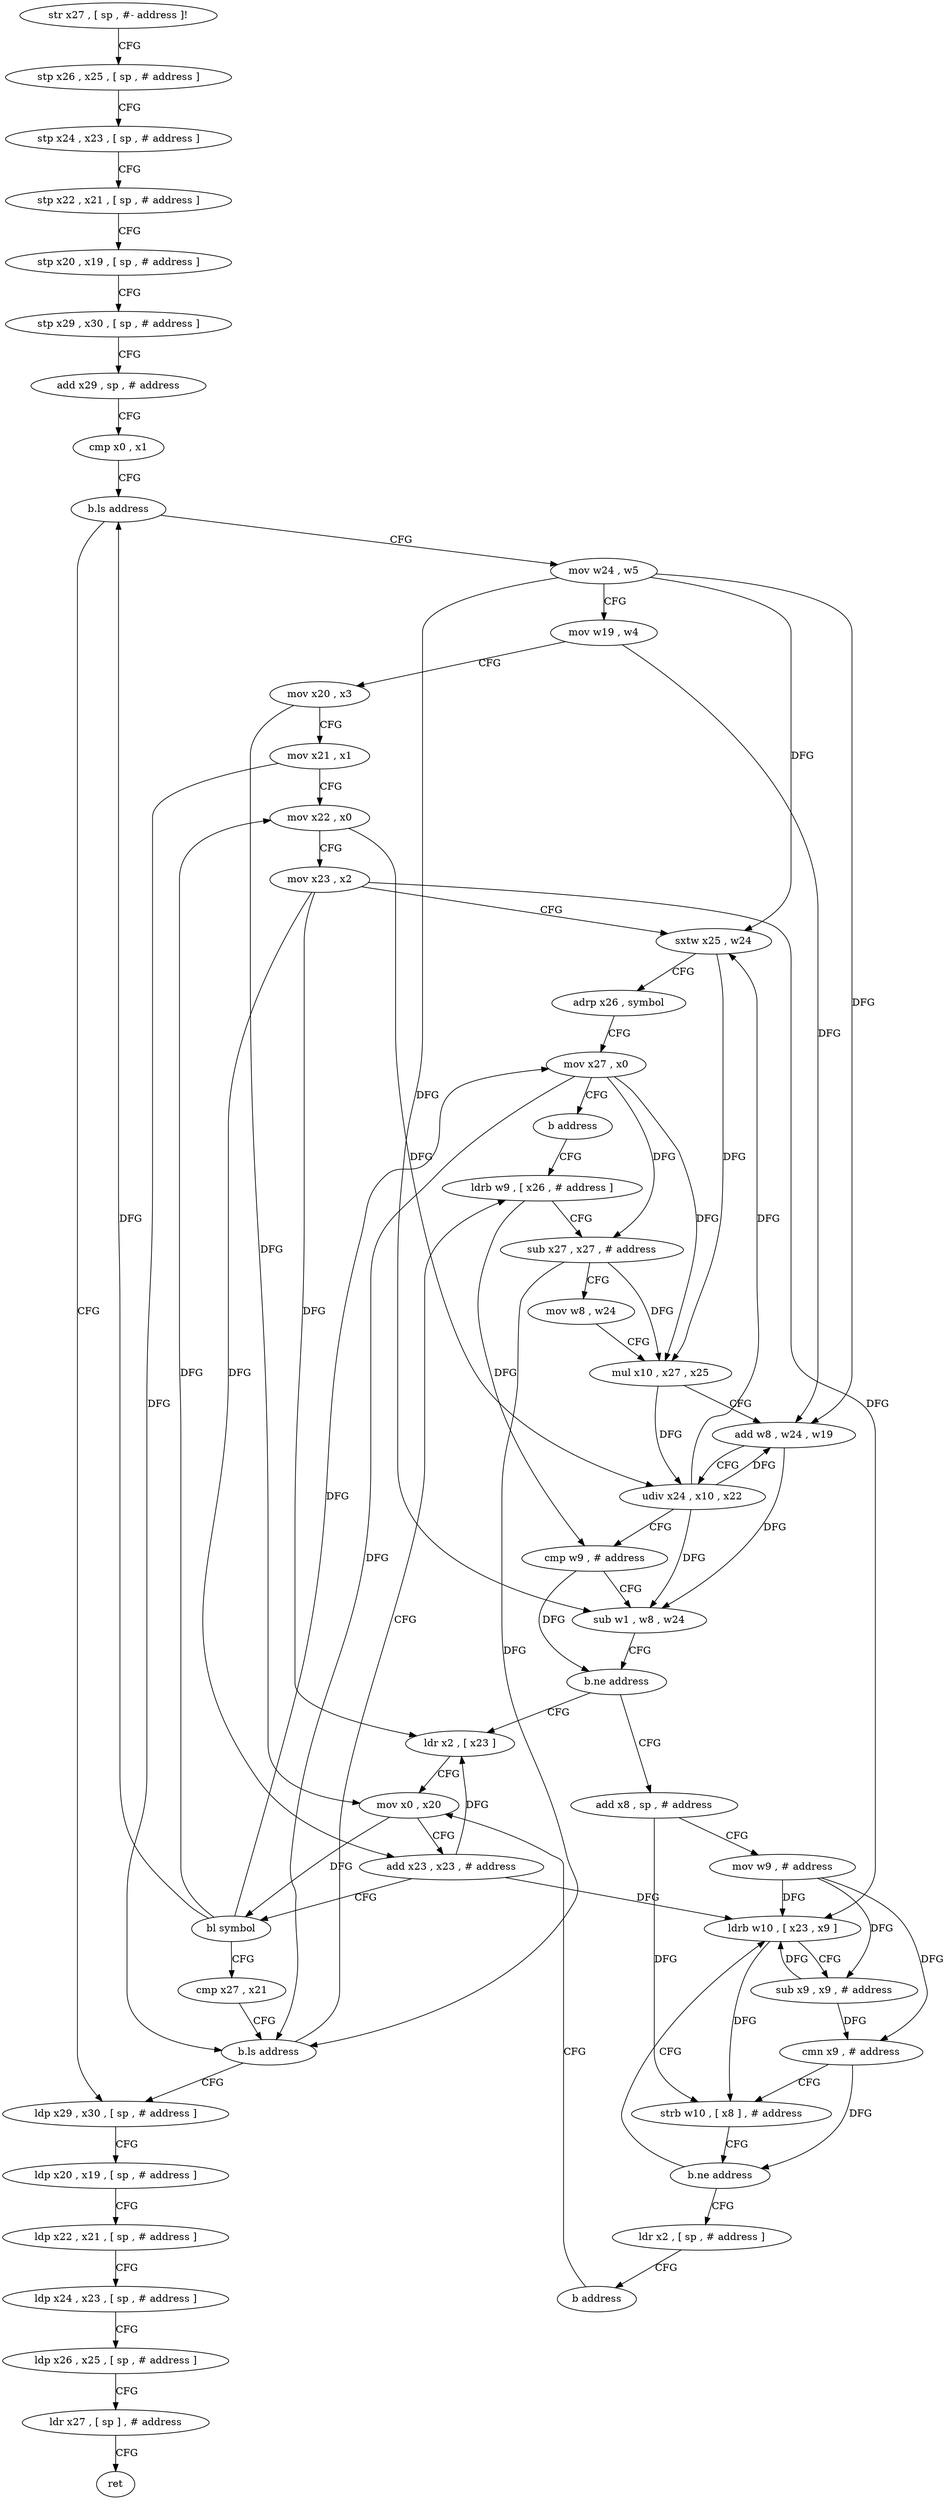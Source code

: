 digraph "func" {
"4209836" [label = "str x27 , [ sp , #- address ]!" ]
"4209840" [label = "stp x26 , x25 , [ sp , # address ]" ]
"4209844" [label = "stp x24 , x23 , [ sp , # address ]" ]
"4209848" [label = "stp x22 , x21 , [ sp , # address ]" ]
"4209852" [label = "stp x20 , x19 , [ sp , # address ]" ]
"4209856" [label = "stp x29 , x30 , [ sp , # address ]" ]
"4209860" [label = "add x29 , sp , # address" ]
"4209864" [label = "cmp x0 , x1" ]
"4209868" [label = "b.ls address" ]
"4210008" [label = "ldp x29 , x30 , [ sp , # address ]" ]
"4209872" [label = "mov w24 , w5" ]
"4210012" [label = "ldp x20 , x19 , [ sp , # address ]" ]
"4210016" [label = "ldp x22 , x21 , [ sp , # address ]" ]
"4210020" [label = "ldp x24 , x23 , [ sp , # address ]" ]
"4210024" [label = "ldp x26 , x25 , [ sp , # address ]" ]
"4210028" [label = "ldr x27 , [ sp ] , # address" ]
"4210032" [label = "ret" ]
"4209876" [label = "mov w19 , w4" ]
"4209880" [label = "mov x20 , x3" ]
"4209884" [label = "mov x21 , x1" ]
"4209888" [label = "mov x22 , x0" ]
"4209892" [label = "mov x23 , x2" ]
"4209896" [label = "sxtw x25 , w24" ]
"4209900" [label = "adrp x26 , symbol" ]
"4209904" [label = "mov x27 , x0" ]
"4209908" [label = "b address" ]
"4209936" [label = "ldrb w9 , [ x26 , # address ]" ]
"4209940" [label = "sub x27 , x27 , # address" ]
"4209944" [label = "mov w8 , w24" ]
"4209948" [label = "mul x10 , x27 , x25" ]
"4209952" [label = "add w8 , w24 , w19" ]
"4209956" [label = "udiv x24 , x10 , x22" ]
"4209960" [label = "cmp w9 , # address" ]
"4209964" [label = "sub w1 , w8 , w24" ]
"4209968" [label = "b.ne address" ]
"4209912" [label = "ldr x2 , [ x23 ]" ]
"4209972" [label = "add x8 , sp , # address" ]
"4209916" [label = "mov x0 , x20" ]
"4209976" [label = "mov w9 , # address" ]
"4209980" [label = "ldrb w10 , [ x23 , x9 ]" ]
"4209984" [label = "sub x9 , x9 , # address" ]
"4209988" [label = "cmn x9 , # address" ]
"4209992" [label = "strb w10 , [ x8 ] , # address" ]
"4209996" [label = "b.ne address" ]
"4210000" [label = "ldr x2 , [ sp , # address ]" ]
"4210004" [label = "b address" ]
"4209920" [label = "add x23 , x23 , # address" ]
"4209924" [label = "bl symbol" ]
"4209928" [label = "cmp x27 , x21" ]
"4209932" [label = "b.ls address" ]
"4209836" -> "4209840" [ label = "CFG" ]
"4209840" -> "4209844" [ label = "CFG" ]
"4209844" -> "4209848" [ label = "CFG" ]
"4209848" -> "4209852" [ label = "CFG" ]
"4209852" -> "4209856" [ label = "CFG" ]
"4209856" -> "4209860" [ label = "CFG" ]
"4209860" -> "4209864" [ label = "CFG" ]
"4209864" -> "4209868" [ label = "CFG" ]
"4209868" -> "4210008" [ label = "CFG" ]
"4209868" -> "4209872" [ label = "CFG" ]
"4210008" -> "4210012" [ label = "CFG" ]
"4209872" -> "4209876" [ label = "CFG" ]
"4209872" -> "4209896" [ label = "DFG" ]
"4209872" -> "4209952" [ label = "DFG" ]
"4209872" -> "4209964" [ label = "DFG" ]
"4210012" -> "4210016" [ label = "CFG" ]
"4210016" -> "4210020" [ label = "CFG" ]
"4210020" -> "4210024" [ label = "CFG" ]
"4210024" -> "4210028" [ label = "CFG" ]
"4210028" -> "4210032" [ label = "CFG" ]
"4209876" -> "4209880" [ label = "CFG" ]
"4209876" -> "4209952" [ label = "DFG" ]
"4209880" -> "4209884" [ label = "CFG" ]
"4209880" -> "4209916" [ label = "DFG" ]
"4209884" -> "4209888" [ label = "CFG" ]
"4209884" -> "4209932" [ label = "DFG" ]
"4209888" -> "4209892" [ label = "CFG" ]
"4209888" -> "4209956" [ label = "DFG" ]
"4209892" -> "4209896" [ label = "CFG" ]
"4209892" -> "4209912" [ label = "DFG" ]
"4209892" -> "4209920" [ label = "DFG" ]
"4209892" -> "4209980" [ label = "DFG" ]
"4209896" -> "4209900" [ label = "CFG" ]
"4209896" -> "4209948" [ label = "DFG" ]
"4209900" -> "4209904" [ label = "CFG" ]
"4209904" -> "4209908" [ label = "CFG" ]
"4209904" -> "4209940" [ label = "DFG" ]
"4209904" -> "4209948" [ label = "DFG" ]
"4209904" -> "4209932" [ label = "DFG" ]
"4209908" -> "4209936" [ label = "CFG" ]
"4209936" -> "4209940" [ label = "CFG" ]
"4209936" -> "4209960" [ label = "DFG" ]
"4209940" -> "4209944" [ label = "CFG" ]
"4209940" -> "4209948" [ label = "DFG" ]
"4209940" -> "4209932" [ label = "DFG" ]
"4209944" -> "4209948" [ label = "CFG" ]
"4209948" -> "4209952" [ label = "CFG" ]
"4209948" -> "4209956" [ label = "DFG" ]
"4209952" -> "4209956" [ label = "CFG" ]
"4209952" -> "4209964" [ label = "DFG" ]
"4209956" -> "4209960" [ label = "CFG" ]
"4209956" -> "4209896" [ label = "DFG" ]
"4209956" -> "4209952" [ label = "DFG" ]
"4209956" -> "4209964" [ label = "DFG" ]
"4209960" -> "4209964" [ label = "CFG" ]
"4209960" -> "4209968" [ label = "DFG" ]
"4209964" -> "4209968" [ label = "CFG" ]
"4209968" -> "4209912" [ label = "CFG" ]
"4209968" -> "4209972" [ label = "CFG" ]
"4209912" -> "4209916" [ label = "CFG" ]
"4209972" -> "4209976" [ label = "CFG" ]
"4209972" -> "4209992" [ label = "DFG" ]
"4209916" -> "4209920" [ label = "CFG" ]
"4209916" -> "4209924" [ label = "DFG" ]
"4209976" -> "4209980" [ label = "DFG" ]
"4209976" -> "4209984" [ label = "DFG" ]
"4209976" -> "4209988" [ label = "DFG" ]
"4209980" -> "4209984" [ label = "CFG" ]
"4209980" -> "4209992" [ label = "DFG" ]
"4209984" -> "4209988" [ label = "DFG" ]
"4209984" -> "4209980" [ label = "DFG" ]
"4209988" -> "4209992" [ label = "CFG" ]
"4209988" -> "4209996" [ label = "DFG" ]
"4209992" -> "4209996" [ label = "CFG" ]
"4209996" -> "4209980" [ label = "CFG" ]
"4209996" -> "4210000" [ label = "CFG" ]
"4210000" -> "4210004" [ label = "CFG" ]
"4210004" -> "4209916" [ label = "CFG" ]
"4209920" -> "4209924" [ label = "CFG" ]
"4209920" -> "4209912" [ label = "DFG" ]
"4209920" -> "4209980" [ label = "DFG" ]
"4209924" -> "4209928" [ label = "CFG" ]
"4209924" -> "4209888" [ label = "DFG" ]
"4209924" -> "4209904" [ label = "DFG" ]
"4209924" -> "4209868" [ label = "DFG" ]
"4209928" -> "4209932" [ label = "CFG" ]
"4209932" -> "4210008" [ label = "CFG" ]
"4209932" -> "4209936" [ label = "CFG" ]
}
